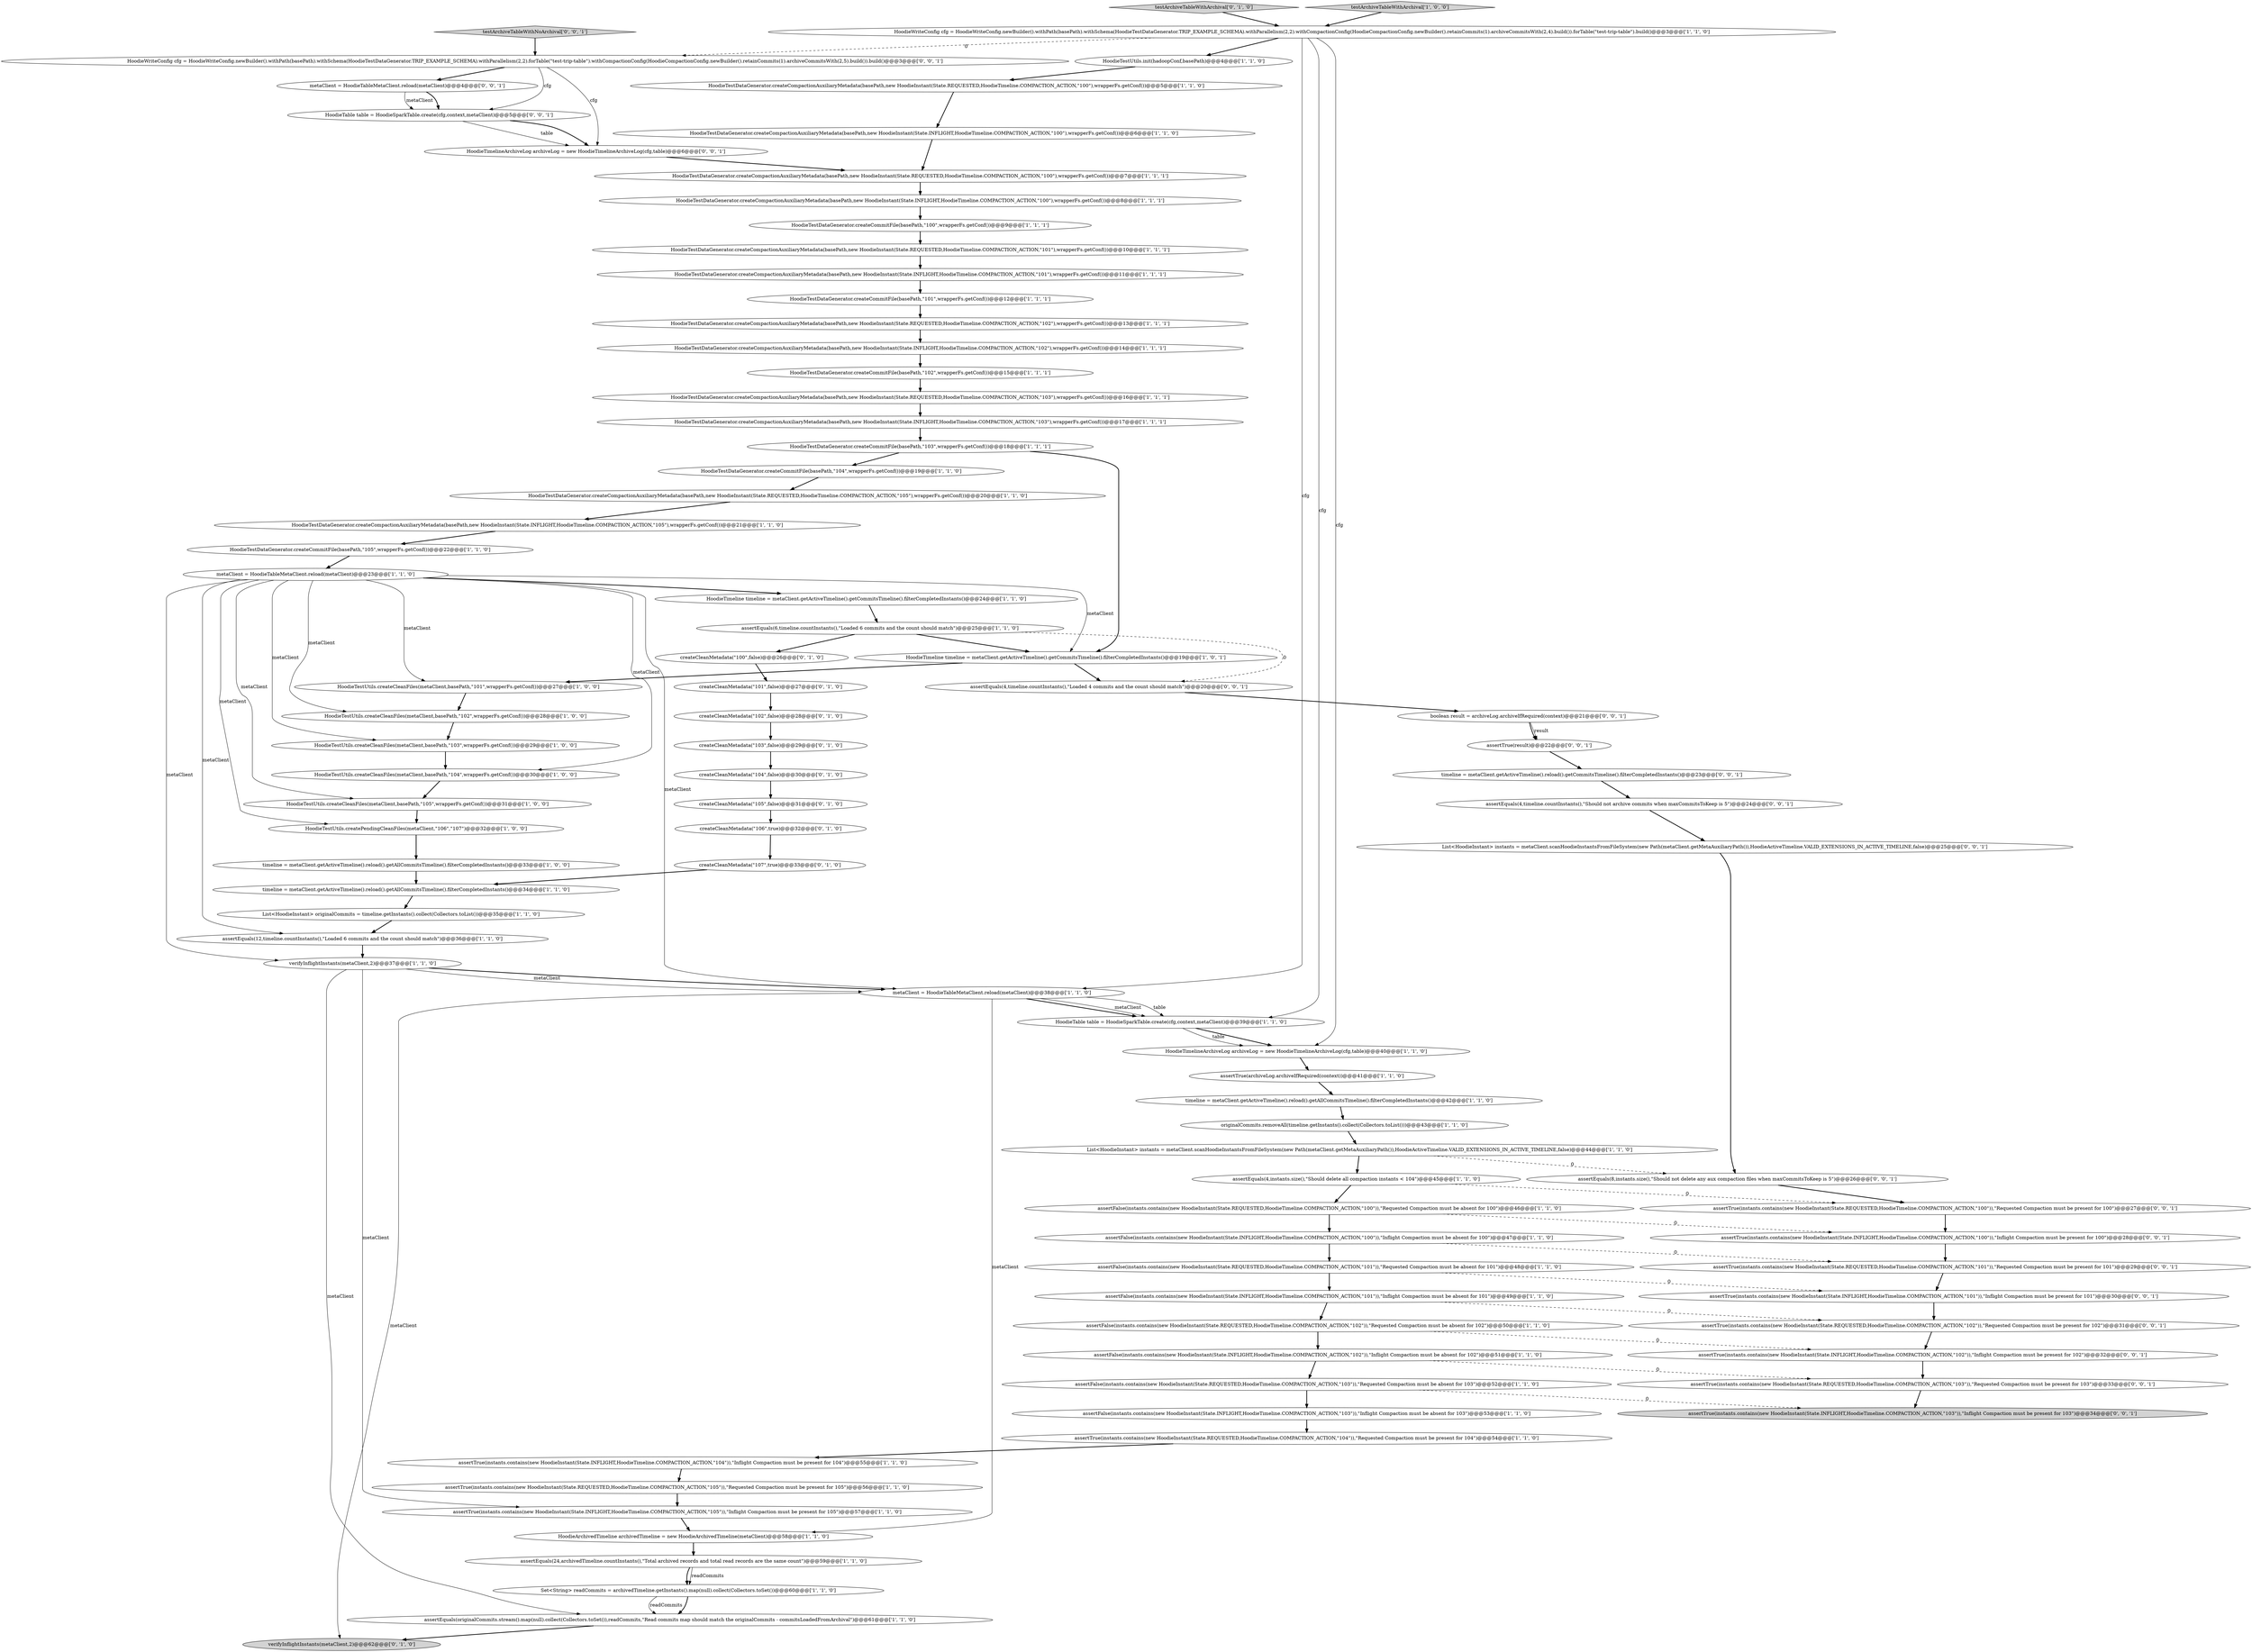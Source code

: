 digraph {
29 [style = filled, label = "List<HoodieInstant> instants = metaClient.scanHoodieInstantsFromFileSystem(new Path(metaClient.getMetaAuxiliaryPath()),HoodieActiveTimeline.VALID_EXTENSIONS_IN_ACTIVE_TIMELINE,false)@@@44@@@['1', '1', '0']", fillcolor = white, shape = ellipse image = "AAA0AAABBB1BBB"];
6 [style = filled, label = "assertFalse(instants.contains(new HoodieInstant(State.REQUESTED,HoodieTimeline.COMPACTION_ACTION,\"102\")),\"Requested Compaction must be absent for 102\")@@@50@@@['1', '1', '0']", fillcolor = white, shape = ellipse image = "AAA0AAABBB1BBB"];
76 [style = filled, label = "assertTrue(result)@@@22@@@['0', '0', '1']", fillcolor = white, shape = ellipse image = "AAA0AAABBB3BBB"];
43 [style = filled, label = "HoodieTimeline timeline = metaClient.getActiveTimeline().getCommitsTimeline().filterCompletedInstants()@@@19@@@['1', '0', '1']", fillcolor = white, shape = ellipse image = "AAA0AAABBB1BBB"];
56 [style = filled, label = "assertFalse(instants.contains(new HoodieInstant(State.INFLIGHT,HoodieTimeline.COMPACTION_ACTION,\"102\")),\"Inflight Compaction must be absent for 102\")@@@51@@@['1', '1', '0']", fillcolor = white, shape = ellipse image = "AAA0AAABBB1BBB"];
42 [style = filled, label = "HoodieTestDataGenerator.createCompactionAuxiliaryMetadata(basePath,new HoodieInstant(State.REQUESTED,HoodieTimeline.COMPACTION_ACTION,\"105\"),wrapperFs.getConf())@@@20@@@['1', '1', '0']", fillcolor = white, shape = ellipse image = "AAA0AAABBB1BBB"];
41 [style = filled, label = "HoodieTestDataGenerator.createCommitFile(basePath,\"103\",wrapperFs.getConf())@@@18@@@['1', '1', '1']", fillcolor = white, shape = ellipse image = "AAA0AAABBB1BBB"];
80 [style = filled, label = "assertEquals(8,instants.size(),\"Should not delete any aux compaction files when maxCommitsToKeep is 5\")@@@26@@@['0', '0', '1']", fillcolor = white, shape = ellipse image = "AAA0AAABBB3BBB"];
58 [style = filled, label = "assertTrue(instants.contains(new HoodieInstant(State.REQUESTED,HoodieTimeline.COMPACTION_ACTION,\"104\")),\"Requested Compaction must be present for 104\")@@@54@@@['1', '1', '0']", fillcolor = white, shape = ellipse image = "AAA0AAABBB1BBB"];
71 [style = filled, label = "assertTrue(instants.contains(new HoodieInstant(State.REQUESTED,HoodieTimeline.COMPACTION_ACTION,\"101\")),\"Requested Compaction must be present for 101\")@@@29@@@['0', '0', '1']", fillcolor = white, shape = ellipse image = "AAA0AAABBB3BBB"];
21 [style = filled, label = "assertEquals(12,timeline.countInstants(),\"Loaded 6 commits and the count should match\")@@@36@@@['1', '1', '0']", fillcolor = white, shape = ellipse image = "AAA0AAABBB1BBB"];
38 [style = filled, label = "HoodieTestDataGenerator.createCompactionAuxiliaryMetadata(basePath,new HoodieInstant(State.INFLIGHT,HoodieTimeline.COMPACTION_ACTION,\"100\"),wrapperFs.getConf())@@@8@@@['1', '1', '1']", fillcolor = white, shape = ellipse image = "AAA0AAABBB1BBB"];
84 [style = filled, label = "timeline = metaClient.getActiveTimeline().reload().getCommitsTimeline().filterCompletedInstants()@@@23@@@['0', '0', '1']", fillcolor = white, shape = ellipse image = "AAA0AAABBB3BBB"];
1 [style = filled, label = "HoodieTestUtils.createCleanFiles(metaClient,basePath,\"104\",wrapperFs.getConf())@@@30@@@['1', '0', '0']", fillcolor = white, shape = ellipse image = "AAA0AAABBB1BBB"];
14 [style = filled, label = "metaClient = HoodieTableMetaClient.reload(metaClient)@@@23@@@['1', '1', '0']", fillcolor = white, shape = ellipse image = "AAA0AAABBB1BBB"];
86 [style = filled, label = "List<HoodieInstant> instants = metaClient.scanHoodieInstantsFromFileSystem(new Path(metaClient.getMetaAuxiliaryPath()),HoodieActiveTimeline.VALID_EXTENSIONS_IN_ACTIVE_TIMELINE,false)@@@25@@@['0', '0', '1']", fillcolor = white, shape = ellipse image = "AAA0AAABBB3BBB"];
5 [style = filled, label = "HoodieTestUtils.createPendingCleanFiles(metaClient,\"106\",\"107\")@@@32@@@['1', '0', '0']", fillcolor = white, shape = ellipse image = "AAA0AAABBB1BBB"];
49 [style = filled, label = "HoodieTestUtils.createCleanFiles(metaClient,basePath,\"103\",wrapperFs.getConf())@@@29@@@['1', '0', '0']", fillcolor = white, shape = ellipse image = "AAA0AAABBB1BBB"];
81 [style = filled, label = "assertTrue(instants.contains(new HoodieInstant(State.REQUESTED,HoodieTimeline.COMPACTION_ACTION,\"100\")),\"Requested Compaction must be present for 100\")@@@27@@@['0', '0', '1']", fillcolor = white, shape = ellipse image = "AAA0AAABBB3BBB"];
87 [style = filled, label = "assertEquals(4,timeline.countInstants(),\"Should not archive commits when maxCommitsToKeep is 5\")@@@24@@@['0', '0', '1']", fillcolor = white, shape = ellipse image = "AAA0AAABBB3BBB"];
65 [style = filled, label = "createCleanMetadata(\"101\",false)@@@27@@@['0', '1', '0']", fillcolor = white, shape = ellipse image = "AAA0AAABBB2BBB"];
85 [style = filled, label = "HoodieWriteConfig cfg = HoodieWriteConfig.newBuilder().withPath(basePath).withSchema(HoodieTestDataGenerator.TRIP_EXAMPLE_SCHEMA).withParallelism(2,2).forTable(\"test-trip-table\").withCompactionConfig(HoodieCompactionConfig.newBuilder().retainCommits(1).archiveCommitsWith(2,5).build()).build()@@@3@@@['0', '0', '1']", fillcolor = white, shape = ellipse image = "AAA0AAABBB3BBB"];
35 [style = filled, label = "HoodieTestDataGenerator.createCompactionAuxiliaryMetadata(basePath,new HoodieInstant(State.INFLIGHT,HoodieTimeline.COMPACTION_ACTION,\"100\"),wrapperFs.getConf())@@@6@@@['1', '1', '0']", fillcolor = white, shape = ellipse image = "AAA0AAABBB1BBB"];
47 [style = filled, label = "assertTrue(instants.contains(new HoodieInstant(State.INFLIGHT,HoodieTimeline.COMPACTION_ACTION,\"105\")),\"Inflight Compaction must be present for 105\")@@@57@@@['1', '1', '0']", fillcolor = white, shape = ellipse image = "AAA0AAABBB1BBB"];
34 [style = filled, label = "assertFalse(instants.contains(new HoodieInstant(State.INFLIGHT,HoodieTimeline.COMPACTION_ACTION,\"103\")),\"Inflight Compaction must be absent for 103\")@@@53@@@['1', '1', '0']", fillcolor = white, shape = ellipse image = "AAA0AAABBB1BBB"];
30 [style = filled, label = "HoodieTimelineArchiveLog archiveLog = new HoodieTimelineArchiveLog(cfg,table)@@@40@@@['1', '1', '0']", fillcolor = white, shape = ellipse image = "AAA0AAABBB1BBB"];
44 [style = filled, label = "HoodieTestDataGenerator.createCompactionAuxiliaryMetadata(basePath,new HoodieInstant(State.INFLIGHT,HoodieTimeline.COMPACTION_ACTION,\"101\"),wrapperFs.getConf())@@@11@@@['1', '1', '1']", fillcolor = white, shape = ellipse image = "AAA0AAABBB1BBB"];
48 [style = filled, label = "HoodieTestDataGenerator.createCompactionAuxiliaryMetadata(basePath,new HoodieInstant(State.REQUESTED,HoodieTimeline.COMPACTION_ACTION,\"102\"),wrapperFs.getConf())@@@13@@@['1', '1', '1']", fillcolor = white, shape = ellipse image = "AAA0AAABBB1BBB"];
57 [style = filled, label = "timeline = metaClient.getActiveTimeline().reload().getAllCommitsTimeline().filterCompletedInstants()@@@42@@@['1', '1', '0']", fillcolor = white, shape = ellipse image = "AAA0AAABBB1BBB"];
18 [style = filled, label = "assertEquals(originalCommits.stream().map(null).collect(Collectors.toSet()),readCommits,\"Read commits map should match the originalCommits - commitsLoadedFromArchival\")@@@61@@@['1', '1', '0']", fillcolor = white, shape = ellipse image = "AAA0AAABBB1BBB"];
40 [style = filled, label = "HoodieTestDataGenerator.createCompactionAuxiliaryMetadata(basePath,new HoodieInstant(State.INFLIGHT,HoodieTimeline.COMPACTION_ACTION,\"105\"),wrapperFs.getConf())@@@21@@@['1', '1', '0']", fillcolor = white, shape = ellipse image = "AAA0AAABBB1BBB"];
10 [style = filled, label = "Set<String> readCommits = archivedTimeline.getInstants().map(null).collect(Collectors.toSet())@@@60@@@['1', '1', '0']", fillcolor = white, shape = ellipse image = "AAA0AAABBB1BBB"];
46 [style = filled, label = "assertFalse(instants.contains(new HoodieInstant(State.INFLIGHT,HoodieTimeline.COMPACTION_ACTION,\"101\")),\"Inflight Compaction must be absent for 101\")@@@49@@@['1', '1', '0']", fillcolor = white, shape = ellipse image = "AAA0AAABBB1BBB"];
54 [style = filled, label = "HoodieTestDataGenerator.createCommitFile(basePath,\"100\",wrapperFs.getConf())@@@9@@@['1', '1', '1']", fillcolor = white, shape = ellipse image = "AAA0AAABBB1BBB"];
77 [style = filled, label = "assertEquals(4,timeline.countInstants(),\"Loaded 4 commits and the count should match\")@@@20@@@['0', '0', '1']", fillcolor = white, shape = ellipse image = "AAA0AAABBB3BBB"];
69 [style = filled, label = "createCleanMetadata(\"103\",false)@@@29@@@['0', '1', '0']", fillcolor = white, shape = ellipse image = "AAA0AAABBB2BBB"];
75 [style = filled, label = "assertTrue(instants.contains(new HoodieInstant(State.INFLIGHT,HoodieTimeline.COMPACTION_ACTION,\"101\")),\"Inflight Compaction must be present for 101\")@@@30@@@['0', '0', '1']", fillcolor = white, shape = ellipse image = "AAA0AAABBB3BBB"];
53 [style = filled, label = "HoodieTable table = HoodieSparkTable.create(cfg,context,metaClient)@@@39@@@['1', '1', '0']", fillcolor = white, shape = ellipse image = "AAA0AAABBB1BBB"];
20 [style = filled, label = "HoodieTestDataGenerator.createCompactionAuxiliaryMetadata(basePath,new HoodieInstant(State.INFLIGHT,HoodieTimeline.COMPACTION_ACTION,\"102\"),wrapperFs.getConf())@@@14@@@['1', '1', '1']", fillcolor = white, shape = ellipse image = "AAA0AAABBB1BBB"];
60 [style = filled, label = "createCleanMetadata(\"106\",true)@@@32@@@['0', '1', '0']", fillcolor = white, shape = ellipse image = "AAA0AAABBB2BBB"];
67 [style = filled, label = "verifyInflightInstants(metaClient,2)@@@62@@@['0', '1', '0']", fillcolor = lightgray, shape = ellipse image = "AAA0AAABBB2BBB"];
12 [style = filled, label = "assertEquals(24,archivedTimeline.countInstants(),\"Total archived records and total read records are the same count\")@@@59@@@['1', '1', '0']", fillcolor = white, shape = ellipse image = "AAA0AAABBB1BBB"];
78 [style = filled, label = "assertTrue(instants.contains(new HoodieInstant(State.INFLIGHT,HoodieTimeline.COMPACTION_ACTION,\"100\")),\"Inflight Compaction must be present for 100\")@@@28@@@['0', '0', '1']", fillcolor = white, shape = ellipse image = "AAA0AAABBB3BBB"];
17 [style = filled, label = "assertFalse(instants.contains(new HoodieInstant(State.REQUESTED,HoodieTimeline.COMPACTION_ACTION,\"101\")),\"Requested Compaction must be absent for 101\")@@@48@@@['1', '1', '0']", fillcolor = white, shape = ellipse image = "AAA0AAABBB1BBB"];
8 [style = filled, label = "metaClient = HoodieTableMetaClient.reload(metaClient)@@@38@@@['1', '1', '0']", fillcolor = white, shape = ellipse image = "AAA0AAABBB1BBB"];
50 [style = filled, label = "HoodieTestDataGenerator.createCompactionAuxiliaryMetadata(basePath,new HoodieInstant(State.REQUESTED,HoodieTimeline.COMPACTION_ACTION,\"100\"),wrapperFs.getConf())@@@7@@@['1', '1', '1']", fillcolor = white, shape = ellipse image = "AAA0AAABBB1BBB"];
22 [style = filled, label = "HoodieTestUtils.createCleanFiles(metaClient,basePath,\"101\",wrapperFs.getConf())@@@27@@@['1', '0', '0']", fillcolor = white, shape = ellipse image = "AAA0AAABBB1BBB"];
37 [style = filled, label = "HoodieTestUtils.init(hadoopConf,basePath)@@@4@@@['1', '1', '0']", fillcolor = white, shape = ellipse image = "AAA0AAABBB1BBB"];
66 [style = filled, label = "createCleanMetadata(\"102\",false)@@@28@@@['0', '1', '0']", fillcolor = white, shape = ellipse image = "AAA0AAABBB2BBB"];
32 [style = filled, label = "HoodieTestDataGenerator.createCommitFile(basePath,\"101\",wrapperFs.getConf())@@@12@@@['1', '1', '1']", fillcolor = white, shape = ellipse image = "AAA0AAABBB1BBB"];
25 [style = filled, label = "originalCommits.removeAll(timeline.getInstants().collect(Collectors.toList()))@@@43@@@['1', '1', '0']", fillcolor = white, shape = ellipse image = "AAA0AAABBB1BBB"];
45 [style = filled, label = "HoodieTimeline timeline = metaClient.getActiveTimeline().getCommitsTimeline().filterCompletedInstants()@@@24@@@['1', '1', '0']", fillcolor = white, shape = ellipse image = "AAA0AAABBB1BBB"];
15 [style = filled, label = "HoodieTestDataGenerator.createCompactionAuxiliaryMetadata(basePath,new HoodieInstant(State.INFLIGHT,HoodieTimeline.COMPACTION_ACTION,\"103\"),wrapperFs.getConf())@@@17@@@['1', '1', '1']", fillcolor = white, shape = ellipse image = "AAA0AAABBB1BBB"];
4 [style = filled, label = "assertEquals(6,timeline.countInstants(),\"Loaded 6 commits and the count should match\")@@@25@@@['1', '1', '0']", fillcolor = white, shape = ellipse image = "AAA0AAABBB1BBB"];
74 [style = filled, label = "assertTrue(instants.contains(new HoodieInstant(State.REQUESTED,HoodieTimeline.COMPACTION_ACTION,\"102\")),\"Requested Compaction must be present for 102\")@@@31@@@['0', '0', '1']", fillcolor = white, shape = ellipse image = "AAA0AAABBB3BBB"];
19 [style = filled, label = "HoodieTestUtils.createCleanFiles(metaClient,basePath,\"105\",wrapperFs.getConf())@@@31@@@['1', '0', '0']", fillcolor = white, shape = ellipse image = "AAA0AAABBB1BBB"];
24 [style = filled, label = "assertFalse(instants.contains(new HoodieInstant(State.REQUESTED,HoodieTimeline.COMPACTION_ACTION,\"100\")),\"Requested Compaction must be absent for 100\")@@@46@@@['1', '1', '0']", fillcolor = white, shape = ellipse image = "AAA0AAABBB1BBB"];
62 [style = filled, label = "createCleanMetadata(\"104\",false)@@@30@@@['0', '1', '0']", fillcolor = white, shape = ellipse image = "AAA0AAABBB2BBB"];
52 [style = filled, label = "HoodieTestDataGenerator.createCommitFile(basePath,\"105\",wrapperFs.getConf())@@@22@@@['1', '1', '0']", fillcolor = white, shape = ellipse image = "AAA0AAABBB1BBB"];
82 [style = filled, label = "assertTrue(instants.contains(new HoodieInstant(State.INFLIGHT,HoodieTimeline.COMPACTION_ACTION,\"103\")),\"Inflight Compaction must be present for 103\")@@@34@@@['0', '0', '1']", fillcolor = lightgray, shape = ellipse image = "AAA0AAABBB3BBB"];
2 [style = filled, label = "HoodieTestDataGenerator.createCompactionAuxiliaryMetadata(basePath,new HoodieInstant(State.REQUESTED,HoodieTimeline.COMPACTION_ACTION,\"100\"),wrapperFs.getConf())@@@5@@@['1', '1', '0']", fillcolor = white, shape = ellipse image = "AAA0AAABBB1BBB"];
33 [style = filled, label = "timeline = metaClient.getActiveTimeline().reload().getAllCommitsTimeline().filterCompletedInstants()@@@33@@@['1', '0', '0']", fillcolor = white, shape = ellipse image = "AAA0AAABBB1BBB"];
39 [style = filled, label = "assertTrue(instants.contains(new HoodieInstant(State.INFLIGHT,HoodieTimeline.COMPACTION_ACTION,\"104\")),\"Inflight Compaction must be present for 104\")@@@55@@@['1', '1', '0']", fillcolor = white, shape = ellipse image = "AAA0AAABBB1BBB"];
9 [style = filled, label = "HoodieTestDataGenerator.createCommitFile(basePath,\"104\",wrapperFs.getConf())@@@19@@@['1', '1', '0']", fillcolor = white, shape = ellipse image = "AAA0AAABBB1BBB"];
23 [style = filled, label = "assertEquals(4,instants.size(),\"Should delete all compaction instants < 104\")@@@45@@@['1', '1', '0']", fillcolor = white, shape = ellipse image = "AAA0AAABBB1BBB"];
61 [style = filled, label = "testArchiveTableWithArchival['0', '1', '0']", fillcolor = lightgray, shape = diamond image = "AAA0AAABBB2BBB"];
0 [style = filled, label = "HoodieArchivedTimeline archivedTimeline = new HoodieArchivedTimeline(metaClient)@@@58@@@['1', '1', '0']", fillcolor = white, shape = ellipse image = "AAA0AAABBB1BBB"];
83 [style = filled, label = "HoodieTable table = HoodieSparkTable.create(cfg,context,metaClient)@@@5@@@['0', '0', '1']", fillcolor = white, shape = ellipse image = "AAA0AAABBB3BBB"];
28 [style = filled, label = "HoodieTestDataGenerator.createCompactionAuxiliaryMetadata(basePath,new HoodieInstant(State.REQUESTED,HoodieTimeline.COMPACTION_ACTION,\"101\"),wrapperFs.getConf())@@@10@@@['1', '1', '1']", fillcolor = white, shape = ellipse image = "AAA0AAABBB1BBB"];
16 [style = filled, label = "HoodieTestDataGenerator.createCommitFile(basePath,\"102\",wrapperFs.getConf())@@@15@@@['1', '1', '1']", fillcolor = white, shape = ellipse image = "AAA0AAABBB1BBB"];
11 [style = filled, label = "assertFalse(instants.contains(new HoodieInstant(State.REQUESTED,HoodieTimeline.COMPACTION_ACTION,\"103\")),\"Requested Compaction must be absent for 103\")@@@52@@@['1', '1', '0']", fillcolor = white, shape = ellipse image = "AAA0AAABBB1BBB"];
68 [style = filled, label = "createCleanMetadata(\"107\",true)@@@33@@@['0', '1', '0']", fillcolor = white, shape = ellipse image = "AAA1AAABBB2BBB"];
51 [style = filled, label = "assertTrue(instants.contains(new HoodieInstant(State.REQUESTED,HoodieTimeline.COMPACTION_ACTION,\"105\")),\"Requested Compaction must be present for 105\")@@@56@@@['1', '1', '0']", fillcolor = white, shape = ellipse image = "AAA0AAABBB1BBB"];
3 [style = filled, label = "HoodieWriteConfig cfg = HoodieWriteConfig.newBuilder().withPath(basePath).withSchema(HoodieTestDataGenerator.TRIP_EXAMPLE_SCHEMA).withParallelism(2,2).withCompactionConfig(HoodieCompactionConfig.newBuilder().retainCommits(1).archiveCommitsWith(2,4).build()).forTable(\"test-trip-table\").build()@@@3@@@['1', '1', '0']", fillcolor = white, shape = ellipse image = "AAA0AAABBB1BBB"];
31 [style = filled, label = "HoodieTestDataGenerator.createCompactionAuxiliaryMetadata(basePath,new HoodieInstant(State.REQUESTED,HoodieTimeline.COMPACTION_ACTION,\"103\"),wrapperFs.getConf())@@@16@@@['1', '1', '1']", fillcolor = white, shape = ellipse image = "AAA0AAABBB1BBB"];
79 [style = filled, label = "boolean result = archiveLog.archiveIfRequired(context)@@@21@@@['0', '0', '1']", fillcolor = white, shape = ellipse image = "AAA0AAABBB3BBB"];
59 [style = filled, label = "List<HoodieInstant> originalCommits = timeline.getInstants().collect(Collectors.toList())@@@35@@@['1', '1', '0']", fillcolor = white, shape = ellipse image = "AAA0AAABBB1BBB"];
13 [style = filled, label = "assertTrue(archiveLog.archiveIfRequired(context))@@@41@@@['1', '1', '0']", fillcolor = white, shape = ellipse image = "AAA0AAABBB1BBB"];
55 [style = filled, label = "assertFalse(instants.contains(new HoodieInstant(State.INFLIGHT,HoodieTimeline.COMPACTION_ACTION,\"100\")),\"Inflight Compaction must be absent for 100\")@@@47@@@['1', '1', '0']", fillcolor = white, shape = ellipse image = "AAA0AAABBB1BBB"];
89 [style = filled, label = "assertTrue(instants.contains(new HoodieInstant(State.REQUESTED,HoodieTimeline.COMPACTION_ACTION,\"103\")),\"Requested Compaction must be present for 103\")@@@33@@@['0', '0', '1']", fillcolor = white, shape = ellipse image = "AAA0AAABBB3BBB"];
7 [style = filled, label = "timeline = metaClient.getActiveTimeline().reload().getAllCommitsTimeline().filterCompletedInstants()@@@34@@@['1', '1', '0']", fillcolor = white, shape = ellipse image = "AAA0AAABBB1BBB"];
64 [style = filled, label = "createCleanMetadata(\"105\",false)@@@31@@@['0', '1', '0']", fillcolor = white, shape = ellipse image = "AAA0AAABBB2BBB"];
72 [style = filled, label = "metaClient = HoodieTableMetaClient.reload(metaClient)@@@4@@@['0', '0', '1']", fillcolor = white, shape = ellipse image = "AAA0AAABBB3BBB"];
27 [style = filled, label = "verifyInflightInstants(metaClient,2)@@@37@@@['1', '1', '0']", fillcolor = white, shape = ellipse image = "AAA0AAABBB1BBB"];
88 [style = filled, label = "assertTrue(instants.contains(new HoodieInstant(State.INFLIGHT,HoodieTimeline.COMPACTION_ACTION,\"102\")),\"Inflight Compaction must be present for 102\")@@@32@@@['0', '0', '1']", fillcolor = white, shape = ellipse image = "AAA0AAABBB3BBB"];
26 [style = filled, label = "HoodieTestUtils.createCleanFiles(metaClient,basePath,\"102\",wrapperFs.getConf())@@@28@@@['1', '0', '0']", fillcolor = white, shape = ellipse image = "AAA0AAABBB1BBB"];
63 [style = filled, label = "createCleanMetadata(\"100\",false)@@@26@@@['0', '1', '0']", fillcolor = white, shape = ellipse image = "AAA0AAABBB2BBB"];
36 [style = filled, label = "testArchiveTableWithArchival['1', '0', '0']", fillcolor = lightgray, shape = diamond image = "AAA0AAABBB1BBB"];
73 [style = filled, label = "HoodieTimelineArchiveLog archiveLog = new HoodieTimelineArchiveLog(cfg,table)@@@6@@@['0', '0', '1']", fillcolor = white, shape = ellipse image = "AAA0AAABBB3BBB"];
70 [style = filled, label = "testArchiveTableWithNoArchival['0', '0', '1']", fillcolor = lightgray, shape = diamond image = "AAA0AAABBB3BBB"];
11->34 [style = bold, label=""];
46->74 [style = dashed, label="0"];
71->75 [style = bold, label=""];
14->19 [style = solid, label="metaClient"];
4->77 [style = dashed, label="0"];
27->47 [style = solid, label="metaClient"];
30->13 [style = bold, label=""];
47->0 [style = bold, label=""];
65->66 [style = bold, label=""];
3->85 [style = dashed, label="0"];
37->2 [style = bold, label=""];
6->88 [style = dashed, label="0"];
64->60 [style = bold, label=""];
88->89 [style = bold, label=""];
58->39 [style = bold, label=""];
10->18 [style = bold, label=""];
66->69 [style = bold, label=""];
12->10 [style = bold, label=""];
39->51 [style = bold, label=""];
3->37 [style = bold, label=""];
49->1 [style = bold, label=""];
72->83 [style = bold, label=""];
5->33 [style = bold, label=""];
55->71 [style = dashed, label="0"];
18->67 [style = bold, label=""];
35->50 [style = bold, label=""];
24->55 [style = bold, label=""];
9->42 [style = bold, label=""];
20->16 [style = bold, label=""];
19->5 [style = bold, label=""];
87->86 [style = bold, label=""];
40->52 [style = bold, label=""];
36->3 [style = bold, label=""];
14->45 [style = bold, label=""];
14->27 [style = solid, label="metaClient"];
85->73 [style = solid, label="cfg"];
76->84 [style = bold, label=""];
80->81 [style = bold, label=""];
27->8 [style = bold, label=""];
3->30 [style = solid, label="cfg"];
75->74 [style = bold, label=""];
0->12 [style = bold, label=""];
54->28 [style = bold, label=""];
42->40 [style = bold, label=""];
10->18 [style = solid, label="readCommits"];
15->41 [style = bold, label=""];
56->89 [style = dashed, label="0"];
53->30 [style = bold, label=""];
14->8 [style = solid, label="metaClient"];
14->43 [style = solid, label="metaClient"];
8->53 [style = bold, label=""];
31->15 [style = bold, label=""];
69->62 [style = bold, label=""];
45->4 [style = bold, label=""];
89->82 [style = bold, label=""];
23->81 [style = dashed, label="0"];
7->59 [style = bold, label=""];
3->8 [style = solid, label="cfg"];
85->83 [style = solid, label="cfg"];
11->82 [style = dashed, label="0"];
77->79 [style = bold, label=""];
24->78 [style = dashed, label="0"];
8->0 [style = solid, label="metaClient"];
3->53 [style = solid, label="cfg"];
59->21 [style = bold, label=""];
79->76 [style = solid, label="result"];
28->44 [style = bold, label=""];
33->7 [style = bold, label=""];
74->88 [style = bold, label=""];
84->87 [style = bold, label=""];
86->80 [style = bold, label=""];
14->5 [style = solid, label="metaClient"];
83->73 [style = solid, label="table"];
68->7 [style = bold, label=""];
85->72 [style = bold, label=""];
8->53 [style = solid, label="metaClient"];
14->49 [style = solid, label="metaClient"];
83->73 [style = bold, label=""];
13->57 [style = bold, label=""];
73->50 [style = bold, label=""];
6->56 [style = bold, label=""];
43->22 [style = bold, label=""];
26->49 [style = bold, label=""];
56->11 [style = bold, label=""];
55->17 [style = bold, label=""];
14->1 [style = solid, label="metaClient"];
17->75 [style = dashed, label="0"];
61->3 [style = bold, label=""];
53->30 [style = solid, label="table"];
14->22 [style = solid, label="metaClient"];
29->80 [style = dashed, label="0"];
25->29 [style = bold, label=""];
51->47 [style = bold, label=""];
43->77 [style = bold, label=""];
50->38 [style = bold, label=""];
8->67 [style = solid, label="metaClient"];
60->68 [style = bold, label=""];
23->24 [style = bold, label=""];
27->8 [style = solid, label="metaClient"];
62->64 [style = bold, label=""];
41->43 [style = bold, label=""];
44->32 [style = bold, label=""];
78->71 [style = bold, label=""];
38->54 [style = bold, label=""];
14->26 [style = solid, label="metaClient"];
79->76 [style = bold, label=""];
12->10 [style = solid, label="readCommits"];
29->23 [style = bold, label=""];
48->20 [style = bold, label=""];
81->78 [style = bold, label=""];
72->83 [style = solid, label="metaClient"];
22->26 [style = bold, label=""];
63->65 [style = bold, label=""];
70->85 [style = bold, label=""];
27->18 [style = solid, label="metaClient"];
32->48 [style = bold, label=""];
41->9 [style = bold, label=""];
1->19 [style = bold, label=""];
16->31 [style = bold, label=""];
21->27 [style = bold, label=""];
4->43 [style = bold, label=""];
14->21 [style = solid, label="metaClient"];
8->53 [style = solid, label="table"];
46->6 [style = bold, label=""];
57->25 [style = bold, label=""];
4->63 [style = bold, label=""];
52->14 [style = bold, label=""];
2->35 [style = bold, label=""];
17->46 [style = bold, label=""];
34->58 [style = bold, label=""];
}
